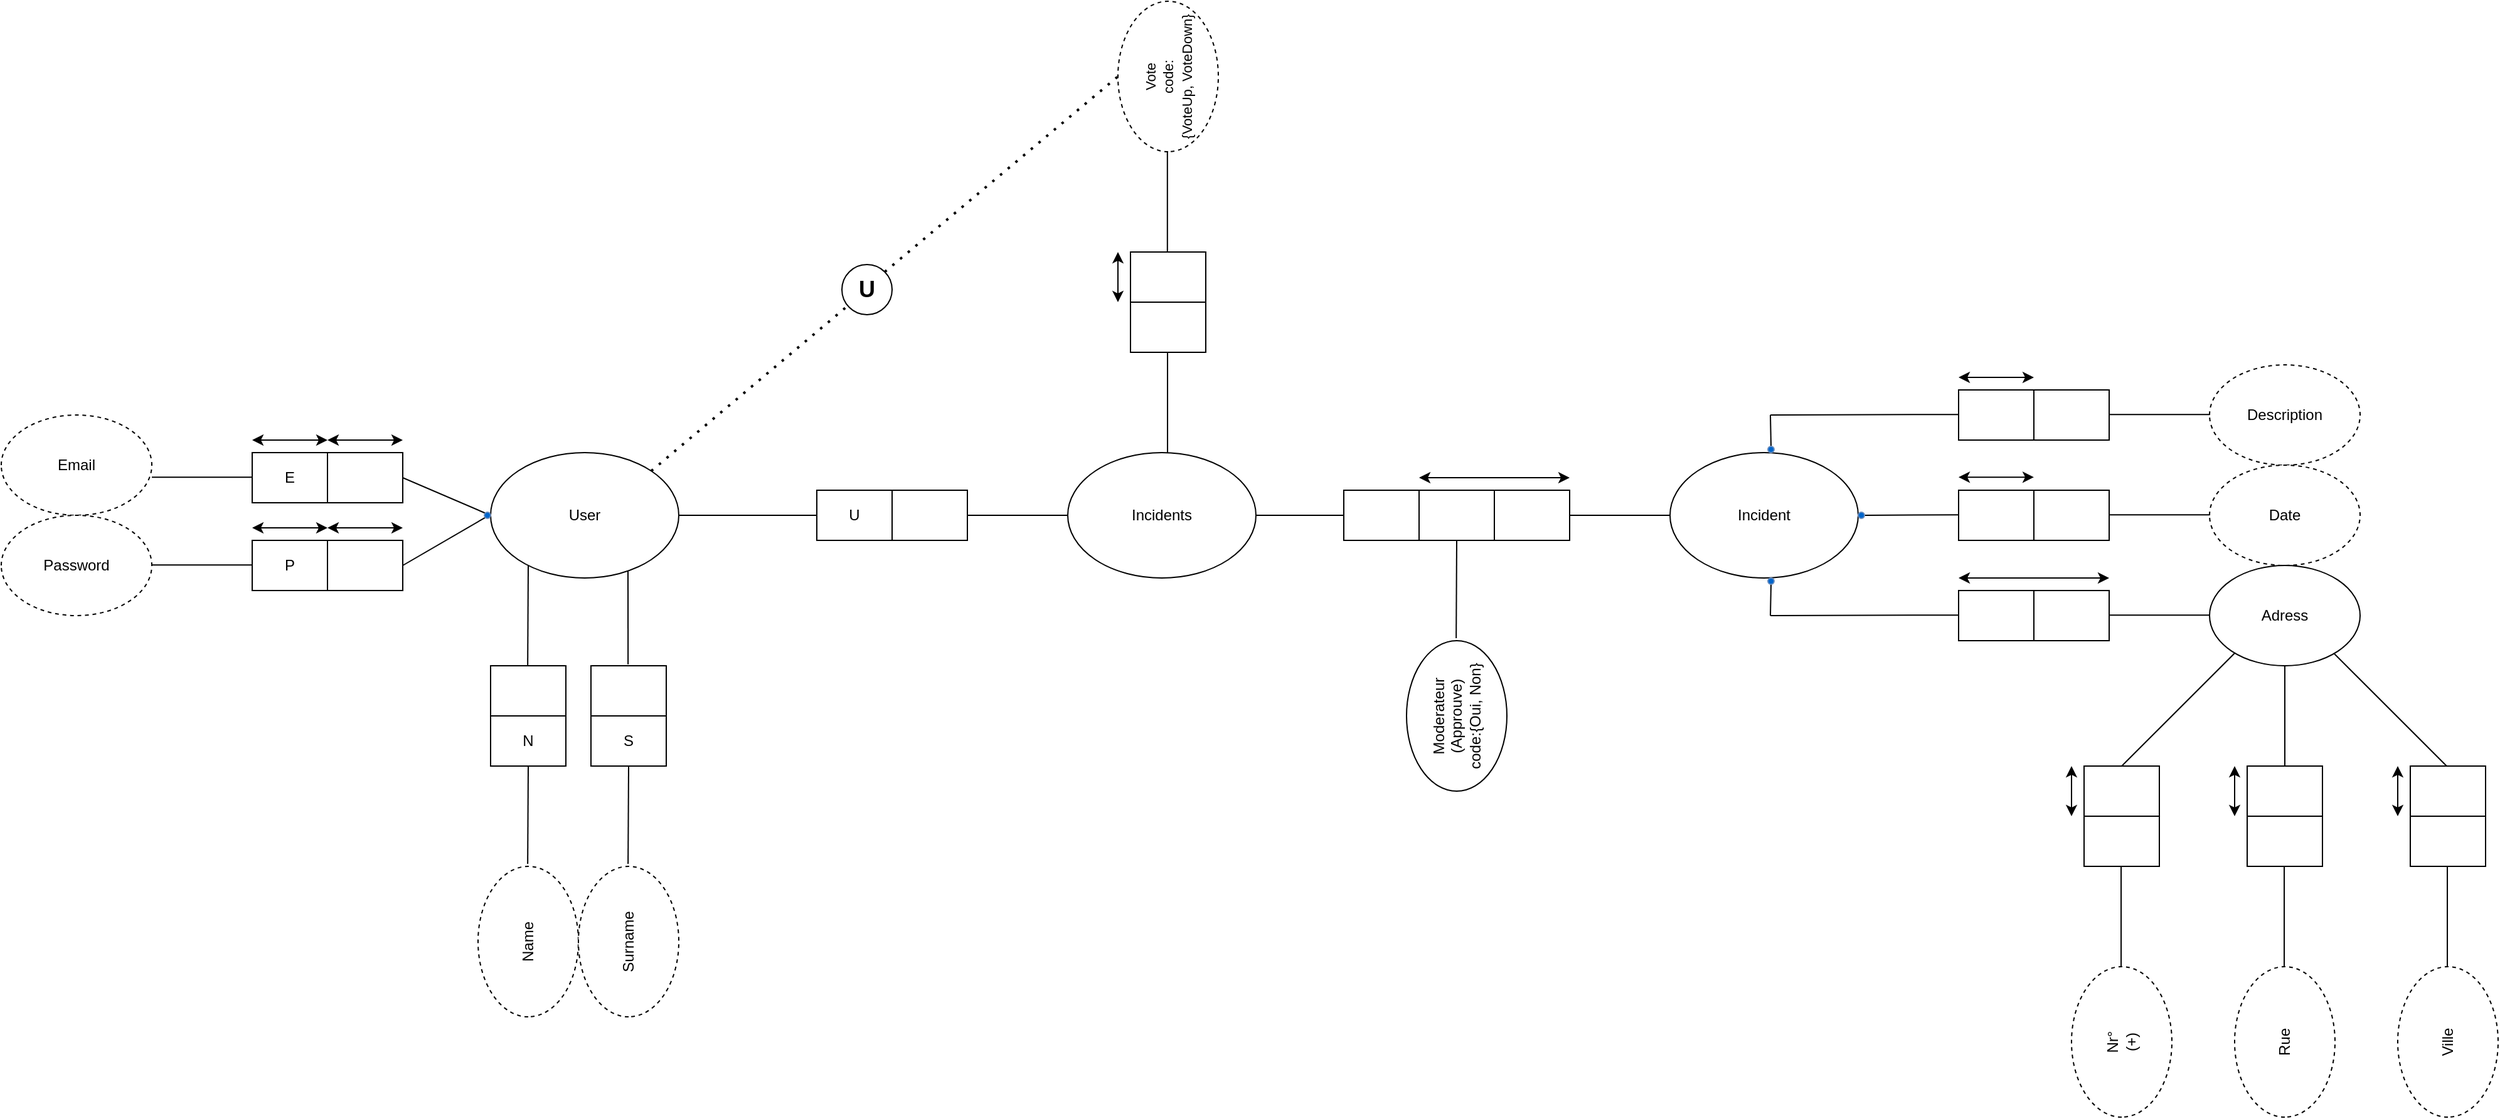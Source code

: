 <mxfile version="20.4.2" type="device"><diagram name="Page-1" id="ad52d381-51e7-2e0d-a935-2d0ddd2fd229"><mxGraphModel dx="4655" dy="2735" grid="1" gridSize="10" guides="1" tooltips="1" connect="1" arrows="1" fold="1" page="1" pageScale="1" pageWidth="1100" pageHeight="850" background="none" math="0" shadow="0"><root><mxCell id="0"/><mxCell id="1" parent="0"/><mxCell id="bxaMljr0pyz9ZM-5e5pa-3" value="" style="shape=table;html=1;whiteSpace=wrap;startSize=0;container=1;collapsible=0;childLayout=tableLayout;" parent="1" vertex="1"><mxGeometry x="240" y="-20" width="120" height="40" as="geometry"/></mxCell><mxCell id="bxaMljr0pyz9ZM-5e5pa-4" value="" style="shape=tableRow;horizontal=0;startSize=0;swimlaneHead=0;swimlaneBody=0;top=0;left=0;bottom=0;right=0;collapsible=0;dropTarget=0;fillColor=none;points=[[0,0.5],[1,0.5]];portConstraint=eastwest;" parent="bxaMljr0pyz9ZM-5e5pa-3" vertex="1"><mxGeometry width="120" height="40" as="geometry"/></mxCell><mxCell id="bxaMljr0pyz9ZM-5e5pa-5" value="U" style="shape=partialRectangle;html=1;whiteSpace=wrap;connectable=0;fillColor=none;top=0;left=0;bottom=0;right=0;overflow=hidden;" parent="bxaMljr0pyz9ZM-5e5pa-4" vertex="1"><mxGeometry width="60" height="40" as="geometry"><mxRectangle width="60" height="40" as="alternateBounds"/></mxGeometry></mxCell><mxCell id="As_m2-J2Ws3eBye3PTwR-1" value="" style="shape=partialRectangle;html=1;whiteSpace=wrap;connectable=0;fillColor=none;top=0;left=0;bottom=0;right=0;overflow=hidden;" parent="bxaMljr0pyz9ZM-5e5pa-4" vertex="1"><mxGeometry x="60" width="60" height="40" as="geometry"><mxRectangle width="60" height="40" as="alternateBounds"/></mxGeometry></mxCell><mxCell id="bxaMljr0pyz9ZM-5e5pa-19" value="" style="endArrow=none;html=1;rounded=0;startArrow=none;entryX=0;entryY=0.5;entryDx=0;entryDy=0;" parent="1" target="bxaMljr0pyz9ZM-5e5pa-4" edge="1"><mxGeometry width="50" height="50" relative="1" as="geometry"><mxPoint x="130" as="sourcePoint"/><mxPoint x="240" as="targetPoint"/></mxGeometry></mxCell><mxCell id="bxaMljr0pyz9ZM-5e5pa-20" value="User" style="ellipse;whiteSpace=wrap;html=1;" parent="1" vertex="1"><mxGeometry x="-20" y="-50" width="150" height="100" as="geometry"/></mxCell><mxCell id="bxaMljr0pyz9ZM-5e5pa-22" value="" style="endArrow=none;html=1;rounded=0;entryX=0;entryY=0.5;entryDx=0;entryDy=0;" parent="1" target="bxaMljr0pyz9ZM-5e5pa-44" edge="1"><mxGeometry width="50" height="50" relative="1" as="geometry"><mxPoint x="840" as="sourcePoint"/><mxPoint x="840" y="-0.24" as="targetPoint"/></mxGeometry></mxCell><mxCell id="bxaMljr0pyz9ZM-5e5pa-24" value="" style="shape=table;html=1;whiteSpace=wrap;startSize=0;container=1;collapsible=0;childLayout=tableLayout;direction=east;flipV=0;flipH=0;" parent="1" vertex="1"><mxGeometry x="60" y="120" width="60" height="80" as="geometry"/></mxCell><mxCell id="bxaMljr0pyz9ZM-5e5pa-25" value="" style="shape=tableRow;horizontal=0;startSize=0;swimlaneHead=0;swimlaneBody=0;top=0;left=0;bottom=0;right=0;collapsible=0;dropTarget=0;fillColor=none;points=[[0,0.5],[1,0.5]];portConstraint=eastwest;" parent="bxaMljr0pyz9ZM-5e5pa-24" vertex="1"><mxGeometry width="60" height="40" as="geometry"/></mxCell><mxCell id="bxaMljr0pyz9ZM-5e5pa-26" value="" style="shape=partialRectangle;html=1;whiteSpace=wrap;connectable=0;fillColor=none;top=0;left=0;bottom=0;right=0;overflow=hidden;" parent="bxaMljr0pyz9ZM-5e5pa-25" vertex="1"><mxGeometry width="60" height="40" as="geometry"><mxRectangle width="60" height="40" as="alternateBounds"/></mxGeometry></mxCell><mxCell id="bxaMljr0pyz9ZM-5e5pa-28" style="shape=tableRow;horizontal=0;startSize=0;swimlaneHead=0;swimlaneBody=0;top=0;left=0;bottom=0;right=0;collapsible=0;dropTarget=0;fillColor=none;points=[[0,0.5],[1,0.5]];portConstraint=eastwest;" parent="bxaMljr0pyz9ZM-5e5pa-24" vertex="1"><mxGeometry y="40" width="60" height="40" as="geometry"/></mxCell><mxCell id="bxaMljr0pyz9ZM-5e5pa-29" value="S" style="shape=partialRectangle;html=1;whiteSpace=wrap;connectable=0;fillColor=none;top=0;left=0;bottom=0;right=0;overflow=hidden;" parent="bxaMljr0pyz9ZM-5e5pa-28" vertex="1"><mxGeometry width="60" height="40" as="geometry"><mxRectangle width="60" height="40" as="alternateBounds"/></mxGeometry></mxCell><mxCell id="bxaMljr0pyz9ZM-5e5pa-38" value="" style="shape=table;html=1;whiteSpace=wrap;startSize=0;container=1;collapsible=0;childLayout=tableLayout;direction=east;flipV=0;flipH=0;" parent="1" vertex="1"><mxGeometry x="-20" y="120" width="60" height="80" as="geometry"/></mxCell><mxCell id="bxaMljr0pyz9ZM-5e5pa-39" value="" style="shape=tableRow;horizontal=0;startSize=0;swimlaneHead=0;swimlaneBody=0;top=0;left=0;bottom=0;right=0;collapsible=0;dropTarget=0;fillColor=none;points=[[0,0.5],[1,0.5]];portConstraint=eastwest;" parent="bxaMljr0pyz9ZM-5e5pa-38" vertex="1"><mxGeometry width="60" height="40" as="geometry"/></mxCell><mxCell id="bxaMljr0pyz9ZM-5e5pa-40" value="" style="shape=partialRectangle;html=1;whiteSpace=wrap;connectable=0;fillColor=none;top=0;left=0;bottom=0;right=0;overflow=hidden;" parent="bxaMljr0pyz9ZM-5e5pa-39" vertex="1"><mxGeometry width="60" height="40" as="geometry"><mxRectangle width="60" height="40" as="alternateBounds"/></mxGeometry></mxCell><mxCell id="bxaMljr0pyz9ZM-5e5pa-41" style="shape=tableRow;horizontal=0;startSize=0;swimlaneHead=0;swimlaneBody=0;top=0;left=0;bottom=0;right=0;collapsible=0;dropTarget=0;fillColor=none;points=[[0,0.5],[1,0.5]];portConstraint=eastwest;" parent="bxaMljr0pyz9ZM-5e5pa-38" vertex="1"><mxGeometry y="40" width="60" height="40" as="geometry"/></mxCell><mxCell id="bxaMljr0pyz9ZM-5e5pa-42" value="N" style="shape=partialRectangle;html=1;whiteSpace=wrap;connectable=0;fillColor=none;top=0;left=0;bottom=0;right=0;overflow=hidden;" parent="bxaMljr0pyz9ZM-5e5pa-41" vertex="1"><mxGeometry width="60" height="40" as="geometry"><mxRectangle width="60" height="40" as="alternateBounds"/></mxGeometry></mxCell><mxCell id="bxaMljr0pyz9ZM-5e5pa-44" value="Incident" style="ellipse;whiteSpace=wrap;html=1;" parent="1" vertex="1"><mxGeometry x="920" y="-50" width="150" height="100" as="geometry"/></mxCell><mxCell id="bxaMljr0pyz9ZM-5e5pa-46" value="" style="endArrow=none;html=1;rounded=0;entryX=0.5;entryY=-0.028;entryDx=0;entryDy=0;entryPerimeter=0;startArrow=none;exitX=0.73;exitY=0.946;exitDx=0;exitDy=0;exitPerimeter=0;" parent="1" source="bxaMljr0pyz9ZM-5e5pa-20" edge="1"><mxGeometry width="50" height="50" relative="1" as="geometry"><mxPoint x="90" y="50" as="sourcePoint"/><mxPoint x="89.58" y="118.88" as="targetPoint"/></mxGeometry></mxCell><mxCell id="bxaMljr0pyz9ZM-5e5pa-47" value="" style="endArrow=none;html=1;rounded=0;entryX=0.5;entryY=-0.028;entryDx=0;entryDy=0;entryPerimeter=0;startArrow=none;" parent="1" edge="1"><mxGeometry width="50" height="50" relative="1" as="geometry"><mxPoint x="10" y="40" as="sourcePoint"/><mxPoint x="9.58" y="120.0" as="targetPoint"/></mxGeometry></mxCell><mxCell id="bxaMljr0pyz9ZM-5e5pa-58" value="" style="endArrow=none;html=1;rounded=0;entryX=0.5;entryY=-0.028;entryDx=0;entryDy=0;entryPerimeter=0;exitX=0.2;exitY=0.92;exitDx=0;exitDy=0;exitPerimeter=0;" parent="1" edge="1"><mxGeometry width="50" height="50" relative="1" as="geometry"><mxPoint x="10" y="200" as="sourcePoint"/><mxPoint x="9.58" y="278" as="targetPoint"/></mxGeometry></mxCell><mxCell id="bxaMljr0pyz9ZM-5e5pa-59" value="" style="endArrow=none;html=1;rounded=0;entryX=0.5;entryY=-0.028;entryDx=0;entryDy=0;entryPerimeter=0;exitX=0.2;exitY=0.92;exitDx=0;exitDy=0;exitPerimeter=0;" parent="1" edge="1"><mxGeometry width="50" height="50" relative="1" as="geometry"><mxPoint x="90" y="200" as="sourcePoint"/><mxPoint x="89.58" y="278" as="targetPoint"/></mxGeometry></mxCell><mxCell id="bxaMljr0pyz9ZM-5e5pa-60" value="Name" style="ellipse;whiteSpace=wrap;html=1;direction=south;dashed=1;textDirection=ltr;labelPosition=center;verticalLabelPosition=middle;align=center;verticalAlign=middle;horizontal=0;" parent="1" vertex="1"><mxGeometry x="-30" y="280" width="80" height="120" as="geometry"/></mxCell><mxCell id="bxaMljr0pyz9ZM-5e5pa-61" value="Surname" style="ellipse;whiteSpace=wrap;html=1;direction=south;dashed=1;horizontal=0;" parent="1" vertex="1"><mxGeometry x="50" y="280" width="80" height="120" as="geometry"/></mxCell><mxCell id="bxaMljr0pyz9ZM-5e5pa-79" value="" style="shape=table;html=1;whiteSpace=wrap;startSize=0;container=1;collapsible=0;childLayout=tableLayout;direction=east;flipV=0;flipH=0;" parent="1" vertex="1"><mxGeometry x="-210" y="-50" width="120" height="40" as="geometry"/></mxCell><mxCell id="bxaMljr0pyz9ZM-5e5pa-82" style="shape=tableRow;horizontal=0;startSize=0;swimlaneHead=0;swimlaneBody=0;top=0;left=0;bottom=0;right=0;collapsible=0;dropTarget=0;fillColor=none;points=[[0,0.5],[1,0.5]];portConstraint=eastwest;" parent="bxaMljr0pyz9ZM-5e5pa-79" vertex="1"><mxGeometry width="120" height="40" as="geometry"/></mxCell><mxCell id="bxaMljr0pyz9ZM-5e5pa-83" value="E" style="shape=partialRectangle;html=1;whiteSpace=wrap;connectable=0;fillColor=none;top=0;left=0;bottom=0;right=0;overflow=hidden;" parent="bxaMljr0pyz9ZM-5e5pa-82" vertex="1"><mxGeometry width="60" height="40" as="geometry"><mxRectangle width="60" height="40" as="alternateBounds"/></mxGeometry></mxCell><mxCell id="bxaMljr0pyz9ZM-5e5pa-85" style="shape=partialRectangle;html=1;whiteSpace=wrap;connectable=0;fillColor=none;top=0;left=0;bottom=0;right=0;overflow=hidden;" parent="bxaMljr0pyz9ZM-5e5pa-82" vertex="1"><mxGeometry x="60" width="60" height="40" as="geometry"><mxRectangle width="60" height="40" as="alternateBounds"/></mxGeometry></mxCell><mxCell id="bxaMljr0pyz9ZM-5e5pa-86" value="" style="shape=table;html=1;whiteSpace=wrap;startSize=0;container=1;collapsible=0;childLayout=tableLayout;direction=east;flipV=0;flipH=0;" parent="1" vertex="1"><mxGeometry x="-210" y="20" width="120" height="40" as="geometry"/></mxCell><mxCell id="bxaMljr0pyz9ZM-5e5pa-87" style="shape=tableRow;horizontal=0;startSize=0;swimlaneHead=0;swimlaneBody=0;top=0;left=0;bottom=0;right=0;collapsible=0;dropTarget=0;fillColor=none;points=[[0,0.5],[1,0.5]];portConstraint=eastwest;" parent="bxaMljr0pyz9ZM-5e5pa-86" vertex="1"><mxGeometry width="120" height="40" as="geometry"/></mxCell><mxCell id="bxaMljr0pyz9ZM-5e5pa-88" value="P" style="shape=partialRectangle;html=1;whiteSpace=wrap;connectable=0;fillColor=none;top=0;left=0;bottom=0;right=0;overflow=hidden;" parent="bxaMljr0pyz9ZM-5e5pa-87" vertex="1"><mxGeometry width="60" height="40" as="geometry"><mxRectangle width="60" height="40" as="alternateBounds"/></mxGeometry></mxCell><mxCell id="bxaMljr0pyz9ZM-5e5pa-89" style="shape=partialRectangle;html=1;whiteSpace=wrap;connectable=0;fillColor=none;top=0;left=0;bottom=0;right=0;overflow=hidden;" parent="bxaMljr0pyz9ZM-5e5pa-87" vertex="1"><mxGeometry x="60" width="60" height="40" as="geometry"><mxRectangle width="60" height="40" as="alternateBounds"/></mxGeometry></mxCell><mxCell id="bxaMljr0pyz9ZM-5e5pa-90" value="" style="endArrow=none;html=1;rounded=0;entryX=0;entryY=0;entryDx=0;entryDy=0;" parent="1" target="bxaMljr0pyz9ZM-5e5pa-99" edge="1"><mxGeometry width="50" height="50" relative="1" as="geometry"><mxPoint x="-90" y="-30" as="sourcePoint"/><mxPoint x="-40" y="-10" as="targetPoint"/></mxGeometry></mxCell><mxCell id="bxaMljr0pyz9ZM-5e5pa-92" value="" style="endArrow=none;html=1;rounded=0;" parent="1" edge="1"><mxGeometry width="50" height="50" relative="1" as="geometry"><mxPoint x="-290" y="-30.42" as="sourcePoint"/><mxPoint x="-210" y="-30.42" as="targetPoint"/></mxGeometry></mxCell><mxCell id="bxaMljr0pyz9ZM-5e5pa-93" value="" style="endArrow=none;html=1;rounded=0;" parent="1" edge="1"><mxGeometry width="50" height="50" relative="1" as="geometry"><mxPoint x="-290" y="39.58" as="sourcePoint"/><mxPoint x="-210" y="39.58" as="targetPoint"/></mxGeometry></mxCell><mxCell id="bxaMljr0pyz9ZM-5e5pa-94" value="Email" style="ellipse;whiteSpace=wrap;html=1;direction=south;dashed=1;textDirection=ltr;labelPosition=center;verticalLabelPosition=middle;align=center;verticalAlign=middle;horizontal=0;rotation=90;" parent="1" vertex="1"><mxGeometry x="-390" y="-100" width="80" height="120" as="geometry"/></mxCell><mxCell id="bxaMljr0pyz9ZM-5e5pa-95" value="Password" style="ellipse;whiteSpace=wrap;html=1;direction=south;dashed=1;textDirection=ltr;labelPosition=center;verticalLabelPosition=middle;align=center;verticalAlign=middle;horizontal=0;rotation=90;" parent="1" vertex="1"><mxGeometry x="-390" y="-20" width="80" height="120" as="geometry"/></mxCell><mxCell id="bxaMljr0pyz9ZM-5e5pa-96" value="" style="endArrow=none;html=1;rounded=0;entryX=0;entryY=1;entryDx=0;entryDy=0;" parent="1" target="bxaMljr0pyz9ZM-5e5pa-99" edge="1"><mxGeometry width="50" height="50" relative="1" as="geometry"><mxPoint x="-90" y="40" as="sourcePoint"/><mxPoint x="-40" y="10" as="targetPoint"/></mxGeometry></mxCell><mxCell id="bxaMljr0pyz9ZM-5e5pa-97" value="" style="endArrow=classic;startArrow=classic;html=1;rounded=0;" parent="1" edge="1"><mxGeometry width="50" height="50" relative="1" as="geometry"><mxPoint x="-210" y="10" as="sourcePoint"/><mxPoint x="-150" y="10" as="targetPoint"/></mxGeometry></mxCell><mxCell id="bxaMljr0pyz9ZM-5e5pa-98" value="" style="endArrow=classic;startArrow=classic;html=1;rounded=0;" parent="1" edge="1"><mxGeometry width="50" height="50" relative="1" as="geometry"><mxPoint x="-210" y="-60" as="sourcePoint"/><mxPoint x="-150" y="-60" as="targetPoint"/></mxGeometry></mxCell><mxCell id="bxaMljr0pyz9ZM-5e5pa-99" value="" style="ellipse;whiteSpace=wrap;html=1;aspect=fixed;fillColor=#0066CC;strokeColor=#6c8ebf;" parent="1" vertex="1"><mxGeometry x="-25" y="-2.5" width="5" height="5" as="geometry"/></mxCell><mxCell id="bxaMljr0pyz9ZM-5e5pa-109" value="" style="endArrow=none;html=1;rounded=0;exitX=1;exitY=0.5;exitDx=0;exitDy=0;" parent="1" source="bxaMljr0pyz9ZM-5e5pa-20" edge="1"><mxGeometry width="50" height="50" relative="1" as="geometry"><mxPoint x="130.0" as="sourcePoint"/><mxPoint x="130" as="targetPoint"/></mxGeometry></mxCell><mxCell id="bxaMljr0pyz9ZM-5e5pa-111" value="" style="endArrow=none;html=1;rounded=0;exitX=1;exitY=0.5;exitDx=0;exitDy=0;" parent="1" source="bxaMljr0pyz9ZM-5e5pa-141" edge="1"><mxGeometry width="50" height="50" relative="1" as="geometry"><mxPoint x="1080" as="sourcePoint"/><mxPoint x="1150" y="-0.42" as="targetPoint"/></mxGeometry></mxCell><mxCell id="bxaMljr0pyz9ZM-5e5pa-112" value="" style="endArrow=none;html=1;rounded=0;" parent="1" edge="1"><mxGeometry width="50" height="50" relative="1" as="geometry"><mxPoint x="1000" y="-80" as="sourcePoint"/><mxPoint x="1150" y="-80.42" as="targetPoint"/></mxGeometry></mxCell><mxCell id="bxaMljr0pyz9ZM-5e5pa-113" value="" style="endArrow=none;html=1;rounded=0;" parent="1" edge="1"><mxGeometry width="50" height="50" relative="1" as="geometry"><mxPoint x="1000" y="80" as="sourcePoint"/><mxPoint x="1150" y="79.58" as="targetPoint"/></mxGeometry></mxCell><mxCell id="bxaMljr0pyz9ZM-5e5pa-114" value="" style="shape=table;html=1;whiteSpace=wrap;startSize=0;container=1;collapsible=0;childLayout=tableLayout;direction=east;flipV=0;flipH=0;" parent="1" vertex="1"><mxGeometry x="1150" y="-100" width="120" height="40" as="geometry"/></mxCell><mxCell id="bxaMljr0pyz9ZM-5e5pa-115" style="shape=tableRow;horizontal=0;startSize=0;swimlaneHead=0;swimlaneBody=0;top=0;left=0;bottom=0;right=0;collapsible=0;dropTarget=0;fillColor=none;points=[[0,0.5],[1,0.5]];portConstraint=eastwest;" parent="bxaMljr0pyz9ZM-5e5pa-114" vertex="1"><mxGeometry width="120" height="40" as="geometry"/></mxCell><mxCell id="bxaMljr0pyz9ZM-5e5pa-116" value="" style="shape=partialRectangle;html=1;whiteSpace=wrap;connectable=0;fillColor=none;top=0;left=0;bottom=0;right=0;overflow=hidden;" parent="bxaMljr0pyz9ZM-5e5pa-115" vertex="1"><mxGeometry width="60" height="40" as="geometry"><mxRectangle width="60" height="40" as="alternateBounds"/></mxGeometry></mxCell><mxCell id="bxaMljr0pyz9ZM-5e5pa-117" style="shape=partialRectangle;html=1;whiteSpace=wrap;connectable=0;fillColor=none;top=0;left=0;bottom=0;right=0;overflow=hidden;" parent="bxaMljr0pyz9ZM-5e5pa-115" vertex="1"><mxGeometry x="60" width="60" height="40" as="geometry"><mxRectangle width="60" height="40" as="alternateBounds"/></mxGeometry></mxCell><mxCell id="bxaMljr0pyz9ZM-5e5pa-118" value="" style="shape=table;html=1;whiteSpace=wrap;startSize=0;container=1;collapsible=0;childLayout=tableLayout;direction=east;flipV=0;flipH=0;" parent="1" vertex="1"><mxGeometry x="1150" y="-20" width="120" height="40" as="geometry"/></mxCell><mxCell id="bxaMljr0pyz9ZM-5e5pa-119" style="shape=tableRow;horizontal=0;startSize=0;swimlaneHead=0;swimlaneBody=0;top=0;left=0;bottom=0;right=0;collapsible=0;dropTarget=0;fillColor=none;points=[[0,0.5],[1,0.5]];portConstraint=eastwest;" parent="bxaMljr0pyz9ZM-5e5pa-118" vertex="1"><mxGeometry width="120" height="40" as="geometry"/></mxCell><mxCell id="bxaMljr0pyz9ZM-5e5pa-120" value="" style="shape=partialRectangle;html=1;whiteSpace=wrap;connectable=0;fillColor=none;top=0;left=0;bottom=0;right=0;overflow=hidden;" parent="bxaMljr0pyz9ZM-5e5pa-119" vertex="1"><mxGeometry width="60" height="40" as="geometry"><mxRectangle width="60" height="40" as="alternateBounds"/></mxGeometry></mxCell><mxCell id="bxaMljr0pyz9ZM-5e5pa-121" style="shape=partialRectangle;html=1;whiteSpace=wrap;connectable=0;fillColor=none;top=0;left=0;bottom=0;right=0;overflow=hidden;" parent="bxaMljr0pyz9ZM-5e5pa-119" vertex="1"><mxGeometry x="60" width="60" height="40" as="geometry"><mxRectangle width="60" height="40" as="alternateBounds"/></mxGeometry></mxCell><mxCell id="bxaMljr0pyz9ZM-5e5pa-122" value="" style="shape=table;html=1;whiteSpace=wrap;startSize=0;container=1;collapsible=0;childLayout=tableLayout;direction=east;flipV=0;flipH=0;" parent="1" vertex="1"><mxGeometry x="1150" y="60" width="120" height="40" as="geometry"/></mxCell><mxCell id="bxaMljr0pyz9ZM-5e5pa-123" style="shape=tableRow;horizontal=0;startSize=0;swimlaneHead=0;swimlaneBody=0;top=0;left=0;bottom=0;right=0;collapsible=0;dropTarget=0;fillColor=none;points=[[0,0.5],[1,0.5]];portConstraint=eastwest;" parent="bxaMljr0pyz9ZM-5e5pa-122" vertex="1"><mxGeometry width="120" height="40" as="geometry"/></mxCell><mxCell id="bxaMljr0pyz9ZM-5e5pa-124" value="" style="shape=partialRectangle;html=1;whiteSpace=wrap;connectable=0;fillColor=none;top=0;left=0;bottom=0;right=0;overflow=hidden;" parent="bxaMljr0pyz9ZM-5e5pa-123" vertex="1"><mxGeometry width="60" height="40" as="geometry"><mxRectangle width="60" height="40" as="alternateBounds"/></mxGeometry></mxCell><mxCell id="bxaMljr0pyz9ZM-5e5pa-125" style="shape=partialRectangle;html=1;whiteSpace=wrap;connectable=0;fillColor=none;top=0;left=0;bottom=0;right=0;overflow=hidden;" parent="bxaMljr0pyz9ZM-5e5pa-123" vertex="1"><mxGeometry x="60" width="60" height="40" as="geometry"><mxRectangle width="60" height="40" as="alternateBounds"/></mxGeometry></mxCell><mxCell id="bxaMljr0pyz9ZM-5e5pa-126" value="Description" style="ellipse;whiteSpace=wrap;html=1;direction=south;dashed=1;textDirection=ltr;labelPosition=center;verticalLabelPosition=middle;align=center;verticalAlign=middle;horizontal=0;rotation=90;" parent="1" vertex="1"><mxGeometry x="1370" y="-140" width="80" height="120" as="geometry"/></mxCell><mxCell id="bxaMljr0pyz9ZM-5e5pa-127" value="" style="endArrow=none;html=1;rounded=0;" parent="1" edge="1"><mxGeometry width="50" height="50" relative="1" as="geometry"><mxPoint x="1270" y="-80.42" as="sourcePoint"/><mxPoint x="1350" y="-80.42" as="targetPoint"/></mxGeometry></mxCell><mxCell id="bxaMljr0pyz9ZM-5e5pa-128" value="Date" style="ellipse;whiteSpace=wrap;html=1;direction=south;dashed=1;textDirection=ltr;labelPosition=center;verticalLabelPosition=middle;align=center;verticalAlign=middle;horizontal=0;rotation=90;" parent="1" vertex="1"><mxGeometry x="1370" y="-60" width="80" height="120" as="geometry"/></mxCell><mxCell id="bxaMljr0pyz9ZM-5e5pa-129" value="Adress" style="ellipse;whiteSpace=wrap;html=1;direction=south;textDirection=ltr;labelPosition=center;verticalLabelPosition=middle;align=center;verticalAlign=middle;horizontal=0;rotation=90;" parent="1" vertex="1"><mxGeometry x="1370" y="20" width="80" height="120" as="geometry"/></mxCell><mxCell id="bxaMljr0pyz9ZM-5e5pa-130" value="" style="endArrow=none;html=1;rounded=0;" parent="1" edge="1"><mxGeometry width="50" height="50" relative="1" as="geometry"><mxPoint x="1270" y="-0.42" as="sourcePoint"/><mxPoint x="1350" y="-0.42" as="targetPoint"/></mxGeometry></mxCell><mxCell id="bxaMljr0pyz9ZM-5e5pa-131" value="" style="endArrow=none;html=1;rounded=0;" parent="1" edge="1"><mxGeometry width="50" height="50" relative="1" as="geometry"><mxPoint x="1270" y="79.58" as="sourcePoint"/><mxPoint x="1350" y="79.58" as="targetPoint"/></mxGeometry></mxCell><mxCell id="bxaMljr0pyz9ZM-5e5pa-133" value="" style="endArrow=none;html=1;rounded=0;exitX=0.5;exitY=0;exitDx=0;exitDy=0;" parent="1" source="bxaMljr0pyz9ZM-5e5pa-139" edge="1"><mxGeometry width="50" height="50" relative="1" as="geometry"><mxPoint x="1000" y="-60" as="sourcePoint"/><mxPoint x="1000" y="-80" as="targetPoint"/></mxGeometry></mxCell><mxCell id="bxaMljr0pyz9ZM-5e5pa-134" value="" style="endArrow=none;html=1;rounded=0;entryX=0.5;entryY=1;entryDx=0;entryDy=0;" parent="1" target="bxaMljr0pyz9ZM-5e5pa-140" edge="1"><mxGeometry width="50" height="50" relative="1" as="geometry"><mxPoint x="1000" y="80" as="sourcePoint"/><mxPoint x="1000" y="60" as="targetPoint"/></mxGeometry></mxCell><mxCell id="bxaMljr0pyz9ZM-5e5pa-136" value="" style="endArrow=classic;startArrow=classic;html=1;rounded=0;" parent="1" edge="1"><mxGeometry width="50" height="50" relative="1" as="geometry"><mxPoint x="1150" y="-110" as="sourcePoint"/><mxPoint x="1210" y="-110" as="targetPoint"/></mxGeometry></mxCell><mxCell id="bxaMljr0pyz9ZM-5e5pa-137" value="" style="endArrow=classic;startArrow=classic;html=1;rounded=0;" parent="1" edge="1"><mxGeometry width="50" height="50" relative="1" as="geometry"><mxPoint x="1150" y="-30.42" as="sourcePoint"/><mxPoint x="1210" y="-30.42" as="targetPoint"/></mxGeometry></mxCell><mxCell id="bxaMljr0pyz9ZM-5e5pa-138" value="" style="endArrow=classic;startArrow=classic;html=1;rounded=0;" parent="1" edge="1"><mxGeometry width="50" height="50" relative="1" as="geometry"><mxPoint x="1150" y="50" as="sourcePoint"/><mxPoint x="1270" y="50" as="targetPoint"/></mxGeometry></mxCell><mxCell id="bxaMljr0pyz9ZM-5e5pa-139" value="" style="ellipse;whiteSpace=wrap;html=1;aspect=fixed;fillColor=#0066CC;strokeColor=#6c8ebf;" parent="1" vertex="1"><mxGeometry x="998" y="-55" width="5" height="5" as="geometry"/></mxCell><mxCell id="bxaMljr0pyz9ZM-5e5pa-140" value="" style="ellipse;whiteSpace=wrap;html=1;aspect=fixed;fillColor=#0066CC;strokeColor=#6c8ebf;" parent="1" vertex="1"><mxGeometry x="998" y="50" width="5" height="5" as="geometry"/></mxCell><mxCell id="bxaMljr0pyz9ZM-5e5pa-141" value="" style="ellipse;whiteSpace=wrap;html=1;aspect=fixed;fillColor=#0066CC;strokeColor=#6c8ebf;" parent="1" vertex="1"><mxGeometry x="1070" y="-2.5" width="5" height="5" as="geometry"/></mxCell><mxCell id="Ls7qr7yxb6hvA0zFbkPb-1" value="" style="endArrow=none;html=1;rounded=0;" edge="1" parent="1"><mxGeometry width="50" height="50" relative="1" as="geometry"><mxPoint x="1280" y="200" as="sourcePoint"/><mxPoint x="1370" y="110" as="targetPoint"/></mxGeometry></mxCell><mxCell id="Ls7qr7yxb6hvA0zFbkPb-2" value="" style="endArrow=none;html=1;rounded=0;" edge="1" parent="1"><mxGeometry width="50" height="50" relative="1" as="geometry"><mxPoint x="1539" y="200" as="sourcePoint"/><mxPoint x="1449" y="110" as="targetPoint"/></mxGeometry></mxCell><mxCell id="Ls7qr7yxb6hvA0zFbkPb-3" value="" style="endArrow=none;html=1;rounded=0;entryX=0.5;entryY=0;entryDx=0;entryDy=0;" edge="1" parent="1" target="bxaMljr0pyz9ZM-5e5pa-129"><mxGeometry width="50" height="50" relative="1" as="geometry"><mxPoint x="1410" y="200" as="sourcePoint"/><mxPoint x="1435" y="225" as="targetPoint"/></mxGeometry></mxCell><mxCell id="Ls7qr7yxb6hvA0zFbkPb-4" value="" style="shape=table;html=1;whiteSpace=wrap;startSize=0;container=1;collapsible=0;childLayout=tableLayout;direction=east;flipV=0;flipH=0;" vertex="1" parent="1"><mxGeometry x="1250" y="200" width="60" height="80" as="geometry"/></mxCell><mxCell id="Ls7qr7yxb6hvA0zFbkPb-5" value="" style="shape=tableRow;horizontal=0;startSize=0;swimlaneHead=0;swimlaneBody=0;top=0;left=0;bottom=0;right=0;collapsible=0;dropTarget=0;fillColor=none;points=[[0,0.5],[1,0.5]];portConstraint=eastwest;" vertex="1" parent="Ls7qr7yxb6hvA0zFbkPb-4"><mxGeometry width="60" height="40" as="geometry"/></mxCell><mxCell id="Ls7qr7yxb6hvA0zFbkPb-6" value="" style="shape=partialRectangle;html=1;whiteSpace=wrap;connectable=0;fillColor=none;top=0;left=0;bottom=0;right=0;overflow=hidden;" vertex="1" parent="Ls7qr7yxb6hvA0zFbkPb-5"><mxGeometry width="60" height="40" as="geometry"><mxRectangle width="60" height="40" as="alternateBounds"/></mxGeometry></mxCell><mxCell id="Ls7qr7yxb6hvA0zFbkPb-7" style="shape=tableRow;horizontal=0;startSize=0;swimlaneHead=0;swimlaneBody=0;top=0;left=0;bottom=0;right=0;collapsible=0;dropTarget=0;fillColor=none;points=[[0,0.5],[1,0.5]];portConstraint=eastwest;" vertex="1" parent="Ls7qr7yxb6hvA0zFbkPb-4"><mxGeometry y="40" width="60" height="40" as="geometry"/></mxCell><mxCell id="Ls7qr7yxb6hvA0zFbkPb-8" value="" style="shape=partialRectangle;html=1;whiteSpace=wrap;connectable=0;fillColor=none;top=0;left=0;bottom=0;right=0;overflow=hidden;" vertex="1" parent="Ls7qr7yxb6hvA0zFbkPb-7"><mxGeometry width="60" height="40" as="geometry"><mxRectangle width="60" height="40" as="alternateBounds"/></mxGeometry></mxCell><mxCell id="Ls7qr7yxb6hvA0zFbkPb-9" value="" style="shape=table;html=1;whiteSpace=wrap;startSize=0;container=1;collapsible=0;childLayout=tableLayout;direction=east;flipV=0;flipH=0;" vertex="1" parent="1"><mxGeometry x="1380" y="200" width="60" height="80" as="geometry"/></mxCell><mxCell id="Ls7qr7yxb6hvA0zFbkPb-10" value="" style="shape=tableRow;horizontal=0;startSize=0;swimlaneHead=0;swimlaneBody=0;top=0;left=0;bottom=0;right=0;collapsible=0;dropTarget=0;fillColor=none;points=[[0,0.5],[1,0.5]];portConstraint=eastwest;" vertex="1" parent="Ls7qr7yxb6hvA0zFbkPb-9"><mxGeometry width="60" height="40" as="geometry"/></mxCell><mxCell id="Ls7qr7yxb6hvA0zFbkPb-11" value="" style="shape=partialRectangle;html=1;whiteSpace=wrap;connectable=0;fillColor=none;top=0;left=0;bottom=0;right=0;overflow=hidden;" vertex="1" parent="Ls7qr7yxb6hvA0zFbkPb-10"><mxGeometry width="60" height="40" as="geometry"><mxRectangle width="60" height="40" as="alternateBounds"/></mxGeometry></mxCell><mxCell id="Ls7qr7yxb6hvA0zFbkPb-12" style="shape=tableRow;horizontal=0;startSize=0;swimlaneHead=0;swimlaneBody=0;top=0;left=0;bottom=0;right=0;collapsible=0;dropTarget=0;fillColor=none;points=[[0,0.5],[1,0.5]];portConstraint=eastwest;" vertex="1" parent="Ls7qr7yxb6hvA0zFbkPb-9"><mxGeometry y="40" width="60" height="40" as="geometry"/></mxCell><mxCell id="Ls7qr7yxb6hvA0zFbkPb-13" value="" style="shape=partialRectangle;html=1;whiteSpace=wrap;connectable=0;fillColor=none;top=0;left=0;bottom=0;right=0;overflow=hidden;" vertex="1" parent="Ls7qr7yxb6hvA0zFbkPb-12"><mxGeometry width="60" height="40" as="geometry"><mxRectangle width="60" height="40" as="alternateBounds"/></mxGeometry></mxCell><mxCell id="Ls7qr7yxb6hvA0zFbkPb-14" value="" style="shape=table;html=1;whiteSpace=wrap;startSize=0;container=1;collapsible=0;childLayout=tableLayout;direction=east;flipV=0;flipH=0;" vertex="1" parent="1"><mxGeometry x="1510" y="200" width="60" height="80" as="geometry"/></mxCell><mxCell id="Ls7qr7yxb6hvA0zFbkPb-15" value="" style="shape=tableRow;horizontal=0;startSize=0;swimlaneHead=0;swimlaneBody=0;top=0;left=0;bottom=0;right=0;collapsible=0;dropTarget=0;fillColor=none;points=[[0,0.5],[1,0.5]];portConstraint=eastwest;" vertex="1" parent="Ls7qr7yxb6hvA0zFbkPb-14"><mxGeometry width="60" height="40" as="geometry"/></mxCell><mxCell id="Ls7qr7yxb6hvA0zFbkPb-16" value="" style="shape=partialRectangle;html=1;whiteSpace=wrap;connectable=0;fillColor=none;top=0;left=0;bottom=0;right=0;overflow=hidden;" vertex="1" parent="Ls7qr7yxb6hvA0zFbkPb-15"><mxGeometry width="60" height="40" as="geometry"><mxRectangle width="60" height="40" as="alternateBounds"/></mxGeometry></mxCell><mxCell id="Ls7qr7yxb6hvA0zFbkPb-17" style="shape=tableRow;horizontal=0;startSize=0;swimlaneHead=0;swimlaneBody=0;top=0;left=0;bottom=0;right=0;collapsible=0;dropTarget=0;fillColor=none;points=[[0,0.5],[1,0.5]];portConstraint=eastwest;" vertex="1" parent="Ls7qr7yxb6hvA0zFbkPb-14"><mxGeometry y="40" width="60" height="40" as="geometry"/></mxCell><mxCell id="Ls7qr7yxb6hvA0zFbkPb-18" value="" style="shape=partialRectangle;html=1;whiteSpace=wrap;connectable=0;fillColor=none;top=0;left=0;bottom=0;right=0;overflow=hidden;" vertex="1" parent="Ls7qr7yxb6hvA0zFbkPb-17"><mxGeometry width="60" height="40" as="geometry"><mxRectangle width="60" height="40" as="alternateBounds"/></mxGeometry></mxCell><mxCell id="Ls7qr7yxb6hvA0zFbkPb-19" value="" style="endArrow=none;html=1;rounded=0;entryX=0.5;entryY=0;entryDx=0;entryDy=0;" edge="1" parent="1"><mxGeometry width="50" height="50" relative="1" as="geometry"><mxPoint x="1279.52" y="360" as="sourcePoint"/><mxPoint x="1279.52" y="280" as="targetPoint"/></mxGeometry></mxCell><mxCell id="Ls7qr7yxb6hvA0zFbkPb-20" value="" style="endArrow=none;html=1;rounded=0;entryX=0.5;entryY=0;entryDx=0;entryDy=0;" edge="1" parent="1"><mxGeometry width="50" height="50" relative="1" as="geometry"><mxPoint x="1409.52" y="360" as="sourcePoint"/><mxPoint x="1409.52" y="280" as="targetPoint"/></mxGeometry></mxCell><mxCell id="Ls7qr7yxb6hvA0zFbkPb-21" value="" style="endArrow=none;html=1;rounded=0;entryX=0.5;entryY=0;entryDx=0;entryDy=0;" edge="1" parent="1"><mxGeometry width="50" height="50" relative="1" as="geometry"><mxPoint x="1539.52" y="360" as="sourcePoint"/><mxPoint x="1539.52" y="280" as="targetPoint"/></mxGeometry></mxCell><mxCell id="Ls7qr7yxb6hvA0zFbkPb-22" value="Nr°&lt;br&gt;(+)" style="ellipse;whiteSpace=wrap;html=1;direction=south;dashed=1;horizontal=0;" vertex="1" parent="1"><mxGeometry x="1240" y="360" width="80" height="120" as="geometry"/></mxCell><mxCell id="Ls7qr7yxb6hvA0zFbkPb-23" value="Rue" style="ellipse;whiteSpace=wrap;html=1;direction=south;dashed=1;horizontal=0;" vertex="1" parent="1"><mxGeometry x="1370" y="360" width="80" height="120" as="geometry"/></mxCell><mxCell id="Ls7qr7yxb6hvA0zFbkPb-24" value="Ville" style="ellipse;whiteSpace=wrap;html=1;direction=south;dashed=1;horizontal=0;" vertex="1" parent="1"><mxGeometry x="1500" y="360" width="80" height="120" as="geometry"/></mxCell><mxCell id="Ls7qr7yxb6hvA0zFbkPb-25" value="" style="endArrow=classic;startArrow=classic;html=1;rounded=1;" edge="1" parent="1"><mxGeometry width="50" height="50" relative="1" as="geometry"><mxPoint x="1240" y="240" as="sourcePoint"/><mxPoint x="1240" y="200" as="targetPoint"/></mxGeometry></mxCell><mxCell id="Ls7qr7yxb6hvA0zFbkPb-27" value="" style="endArrow=classic;startArrow=classic;html=1;rounded=0;" edge="1" parent="1"><mxGeometry width="50" height="50" relative="1" as="geometry"><mxPoint x="1370" y="240" as="sourcePoint"/><mxPoint x="1370" y="200" as="targetPoint"/></mxGeometry></mxCell><mxCell id="Ls7qr7yxb6hvA0zFbkPb-28" value="" style="endArrow=classic;startArrow=classic;html=1;rounded=0;" edge="1" parent="1"><mxGeometry width="50" height="50" relative="1" as="geometry"><mxPoint x="1500" y="240" as="sourcePoint"/><mxPoint x="1500" y="200" as="targetPoint"/></mxGeometry></mxCell><mxCell id="Ls7qr7yxb6hvA0zFbkPb-43" value="" style="endArrow=classic;startArrow=classic;html=1;rounded=0;" edge="1" parent="1"><mxGeometry width="50" height="50" relative="1" as="geometry"><mxPoint x="-150.0" y="-60" as="sourcePoint"/><mxPoint x="-90.0" y="-60" as="targetPoint"/></mxGeometry></mxCell><mxCell id="Ls7qr7yxb6hvA0zFbkPb-44" value="" style="endArrow=classic;startArrow=classic;html=1;rounded=0;" edge="1" parent="1"><mxGeometry width="50" height="50" relative="1" as="geometry"><mxPoint x="-150.0" y="10" as="sourcePoint"/><mxPoint x="-90.0" y="10" as="targetPoint"/></mxGeometry></mxCell><mxCell id="Ls7qr7yxb6hvA0zFbkPb-45" value="Incidents" style="ellipse;whiteSpace=wrap;html=1;" vertex="1" parent="1"><mxGeometry x="440" y="-50" width="150" height="100" as="geometry"/></mxCell><mxCell id="Ls7qr7yxb6hvA0zFbkPb-53" value="" style="endArrow=none;html=1;rounded=0;entryX=0.5;entryY=-0.028;entryDx=0;entryDy=0;entryPerimeter=0;exitX=0.2;exitY=0.92;exitDx=0;exitDy=0;exitPerimeter=0;" edge="1" parent="1"><mxGeometry width="50" height="50" relative="1" as="geometry"><mxPoint x="750.0" y="20" as="sourcePoint"/><mxPoint x="749.58" y="98" as="targetPoint"/></mxGeometry></mxCell><mxCell id="Ls7qr7yxb6hvA0zFbkPb-54" value="Moderateur&lt;br&gt;(Approuve)&lt;br&gt;code:{Oui, Non}" style="ellipse;whiteSpace=wrap;html=1;direction=south;horizontal=0;" vertex="1" parent="1"><mxGeometry x="710" y="100" width="80" height="120" as="geometry"/></mxCell><mxCell id="Ls7qr7yxb6hvA0zFbkPb-55" value="" style="shape=table;html=1;whiteSpace=wrap;startSize=0;container=1;collapsible=0;childLayout=tableLayout;direction=east;flipV=0;flipH=0;" vertex="1" parent="1"><mxGeometry x="660" y="-20" width="180" height="40" as="geometry"/></mxCell><mxCell id="Ls7qr7yxb6hvA0zFbkPb-56" style="shape=tableRow;horizontal=0;startSize=0;swimlaneHead=0;swimlaneBody=0;top=0;left=0;bottom=0;right=0;collapsible=0;dropTarget=0;fillColor=none;points=[[0,0.5],[1,0.5]];portConstraint=eastwest;" vertex="1" parent="Ls7qr7yxb6hvA0zFbkPb-55"><mxGeometry width="180" height="40" as="geometry"/></mxCell><mxCell id="Ls7qr7yxb6hvA0zFbkPb-59" style="shape=partialRectangle;html=1;whiteSpace=wrap;connectable=0;fillColor=none;top=0;left=0;bottom=0;right=0;overflow=hidden;" vertex="1" parent="Ls7qr7yxb6hvA0zFbkPb-56"><mxGeometry width="60" height="40" as="geometry"><mxRectangle width="60" height="40" as="alternateBounds"/></mxGeometry></mxCell><mxCell id="Ls7qr7yxb6hvA0zFbkPb-57" value="" style="shape=partialRectangle;html=1;whiteSpace=wrap;connectable=0;fillColor=none;top=0;left=0;bottom=0;right=0;overflow=hidden;" vertex="1" parent="Ls7qr7yxb6hvA0zFbkPb-56"><mxGeometry x="60" width="60" height="40" as="geometry"><mxRectangle width="60" height="40" as="alternateBounds"/></mxGeometry></mxCell><mxCell id="Ls7qr7yxb6hvA0zFbkPb-58" style="shape=partialRectangle;html=1;whiteSpace=wrap;connectable=0;fillColor=none;top=0;left=0;bottom=0;right=0;overflow=hidden;" vertex="1" parent="Ls7qr7yxb6hvA0zFbkPb-56"><mxGeometry x="120" width="60" height="40" as="geometry"><mxRectangle width="60" height="40" as="alternateBounds"/></mxGeometry></mxCell><mxCell id="Ls7qr7yxb6hvA0zFbkPb-60" value="" style="endArrow=none;html=1;rounded=1;entryX=0;entryY=0.5;entryDx=0;entryDy=0;" edge="1" parent="1" source="Ls7qr7yxb6hvA0zFbkPb-45" target="Ls7qr7yxb6hvA0zFbkPb-56"><mxGeometry width="50" height="50" relative="1" as="geometry"><mxPoint x="770" y="240" as="sourcePoint"/><mxPoint x="820" y="190" as="targetPoint"/></mxGeometry></mxCell><mxCell id="Ls7qr7yxb6hvA0zFbkPb-61" value="" style="endArrow=none;html=1;rounded=1;entryX=0;entryY=0.5;entryDx=0;entryDy=0;" edge="1" parent="1" source="bxaMljr0pyz9ZM-5e5pa-4" target="Ls7qr7yxb6hvA0zFbkPb-45"><mxGeometry width="50" height="50" relative="1" as="geometry"><mxPoint x="770" y="220" as="sourcePoint"/><mxPoint x="820" y="170" as="targetPoint"/></mxGeometry></mxCell><mxCell id="Ls7qr7yxb6hvA0zFbkPb-62" value="" style="endArrow=classic;startArrow=classic;html=1;rounded=1;" edge="1" parent="1"><mxGeometry width="50" height="50" relative="1" as="geometry"><mxPoint x="720" y="-30" as="sourcePoint"/><mxPoint x="840" y="-30" as="targetPoint"/></mxGeometry></mxCell><mxCell id="Ls7qr7yxb6hvA0zFbkPb-63" value="" style="shape=table;html=1;whiteSpace=wrap;startSize=0;container=1;collapsible=0;childLayout=tableLayout;direction=east;flipV=0;flipH=0;" vertex="1" parent="1"><mxGeometry x="490" y="-210" width="60" height="80" as="geometry"/></mxCell><mxCell id="Ls7qr7yxb6hvA0zFbkPb-64" value="" style="shape=tableRow;horizontal=0;startSize=0;swimlaneHead=0;swimlaneBody=0;top=0;left=0;bottom=0;right=0;collapsible=0;dropTarget=0;fillColor=none;points=[[0,0.5],[1,0.5]];portConstraint=eastwest;" vertex="1" parent="Ls7qr7yxb6hvA0zFbkPb-63"><mxGeometry width="60" height="40" as="geometry"/></mxCell><mxCell id="Ls7qr7yxb6hvA0zFbkPb-65" value="" style="shape=partialRectangle;html=1;whiteSpace=wrap;connectable=0;fillColor=none;top=0;left=0;bottom=0;right=0;overflow=hidden;" vertex="1" parent="Ls7qr7yxb6hvA0zFbkPb-64"><mxGeometry width="60" height="40" as="geometry"><mxRectangle width="60" height="40" as="alternateBounds"/></mxGeometry></mxCell><mxCell id="Ls7qr7yxb6hvA0zFbkPb-66" style="shape=tableRow;horizontal=0;startSize=0;swimlaneHead=0;swimlaneBody=0;top=0;left=0;bottom=0;right=0;collapsible=0;dropTarget=0;fillColor=none;points=[[0,0.5],[1,0.5]];portConstraint=eastwest;" vertex="1" parent="Ls7qr7yxb6hvA0zFbkPb-63"><mxGeometry y="40" width="60" height="40" as="geometry"/></mxCell><mxCell id="Ls7qr7yxb6hvA0zFbkPb-67" value="" style="shape=partialRectangle;html=1;whiteSpace=wrap;connectable=0;fillColor=none;top=0;left=0;bottom=0;right=0;overflow=hidden;" vertex="1" parent="Ls7qr7yxb6hvA0zFbkPb-66"><mxGeometry width="60" height="40" as="geometry"><mxRectangle width="60" height="40" as="alternateBounds"/></mxGeometry></mxCell><mxCell id="Ls7qr7yxb6hvA0zFbkPb-68" value="" style="endArrow=none;html=1;rounded=0;entryX=0.5;entryY=0;entryDx=0;entryDy=0;" edge="1" parent="1"><mxGeometry width="50" height="50" relative="1" as="geometry"><mxPoint x="519.52" y="-50" as="sourcePoint"/><mxPoint x="519.52" y="-130" as="targetPoint"/></mxGeometry></mxCell><mxCell id="Ls7qr7yxb6hvA0zFbkPb-69" value="&lt;font style=&quot;font-size: 11px;&quot;&gt;Vote&lt;br&gt;code:&lt;br&gt;{VoteUp, VoteDown}&lt;/font&gt;" style="ellipse;whiteSpace=wrap;html=1;direction=south;dashed=1;horizontal=0;spacing=-1;" vertex="1" parent="1"><mxGeometry x="480" y="-410" width="80" height="120" as="geometry"/></mxCell><mxCell id="Ls7qr7yxb6hvA0zFbkPb-70" value="" style="endArrow=classic;startArrow=classic;html=1;rounded=1;" edge="1" parent="1"><mxGeometry width="50" height="50" relative="1" as="geometry"><mxPoint x="480" y="-170" as="sourcePoint"/><mxPoint x="480" y="-210" as="targetPoint"/></mxGeometry></mxCell><mxCell id="Ls7qr7yxb6hvA0zFbkPb-71" value="" style="endArrow=none;html=1;rounded=0;entryX=0.5;entryY=0;entryDx=0;entryDy=0;" edge="1" parent="1"><mxGeometry width="50" height="50" relative="1" as="geometry"><mxPoint x="519.41" y="-210" as="sourcePoint"/><mxPoint x="519.41" y="-290" as="targetPoint"/></mxGeometry></mxCell><mxCell id="Ls7qr7yxb6hvA0zFbkPb-74" value="" style="endArrow=none;dashed=1;html=1;dashPattern=1 3;strokeWidth=2;rounded=1;fontSize=11;exitX=1;exitY=0;exitDx=0;exitDy=0;startArrow=none;" edge="1" parent="1" source="Ls7qr7yxb6hvA0zFbkPb-72"><mxGeometry width="50" height="50" relative="1" as="geometry"><mxPoint x="430" y="-300" as="sourcePoint"/><mxPoint x="480" y="-350" as="targetPoint"/></mxGeometry></mxCell><mxCell id="Ls7qr7yxb6hvA0zFbkPb-72" value="&lt;b&gt;&lt;font style=&quot;font-size: 18px;&quot;&gt;U&lt;/font&gt;&lt;/b&gt;" style="ellipse;whiteSpace=wrap;html=1;fontSize=11;" vertex="1" parent="1"><mxGeometry x="260" y="-200" width="40" height="40" as="geometry"/></mxCell><mxCell id="Ls7qr7yxb6hvA0zFbkPb-75" value="" style="endArrow=none;dashed=1;html=1;dashPattern=1 3;strokeWidth=2;rounded=1;fontSize=11;exitX=1;exitY=0;exitDx=0;exitDy=0;" edge="1" parent="1" source="bxaMljr0pyz9ZM-5e5pa-20" target="Ls7qr7yxb6hvA0zFbkPb-72"><mxGeometry width="50" height="50" relative="1" as="geometry"><mxPoint x="108.033" y="-35.355" as="sourcePoint"/><mxPoint x="480" y="-350" as="targetPoint"/></mxGeometry></mxCell></root></mxGraphModel></diagram></mxfile>